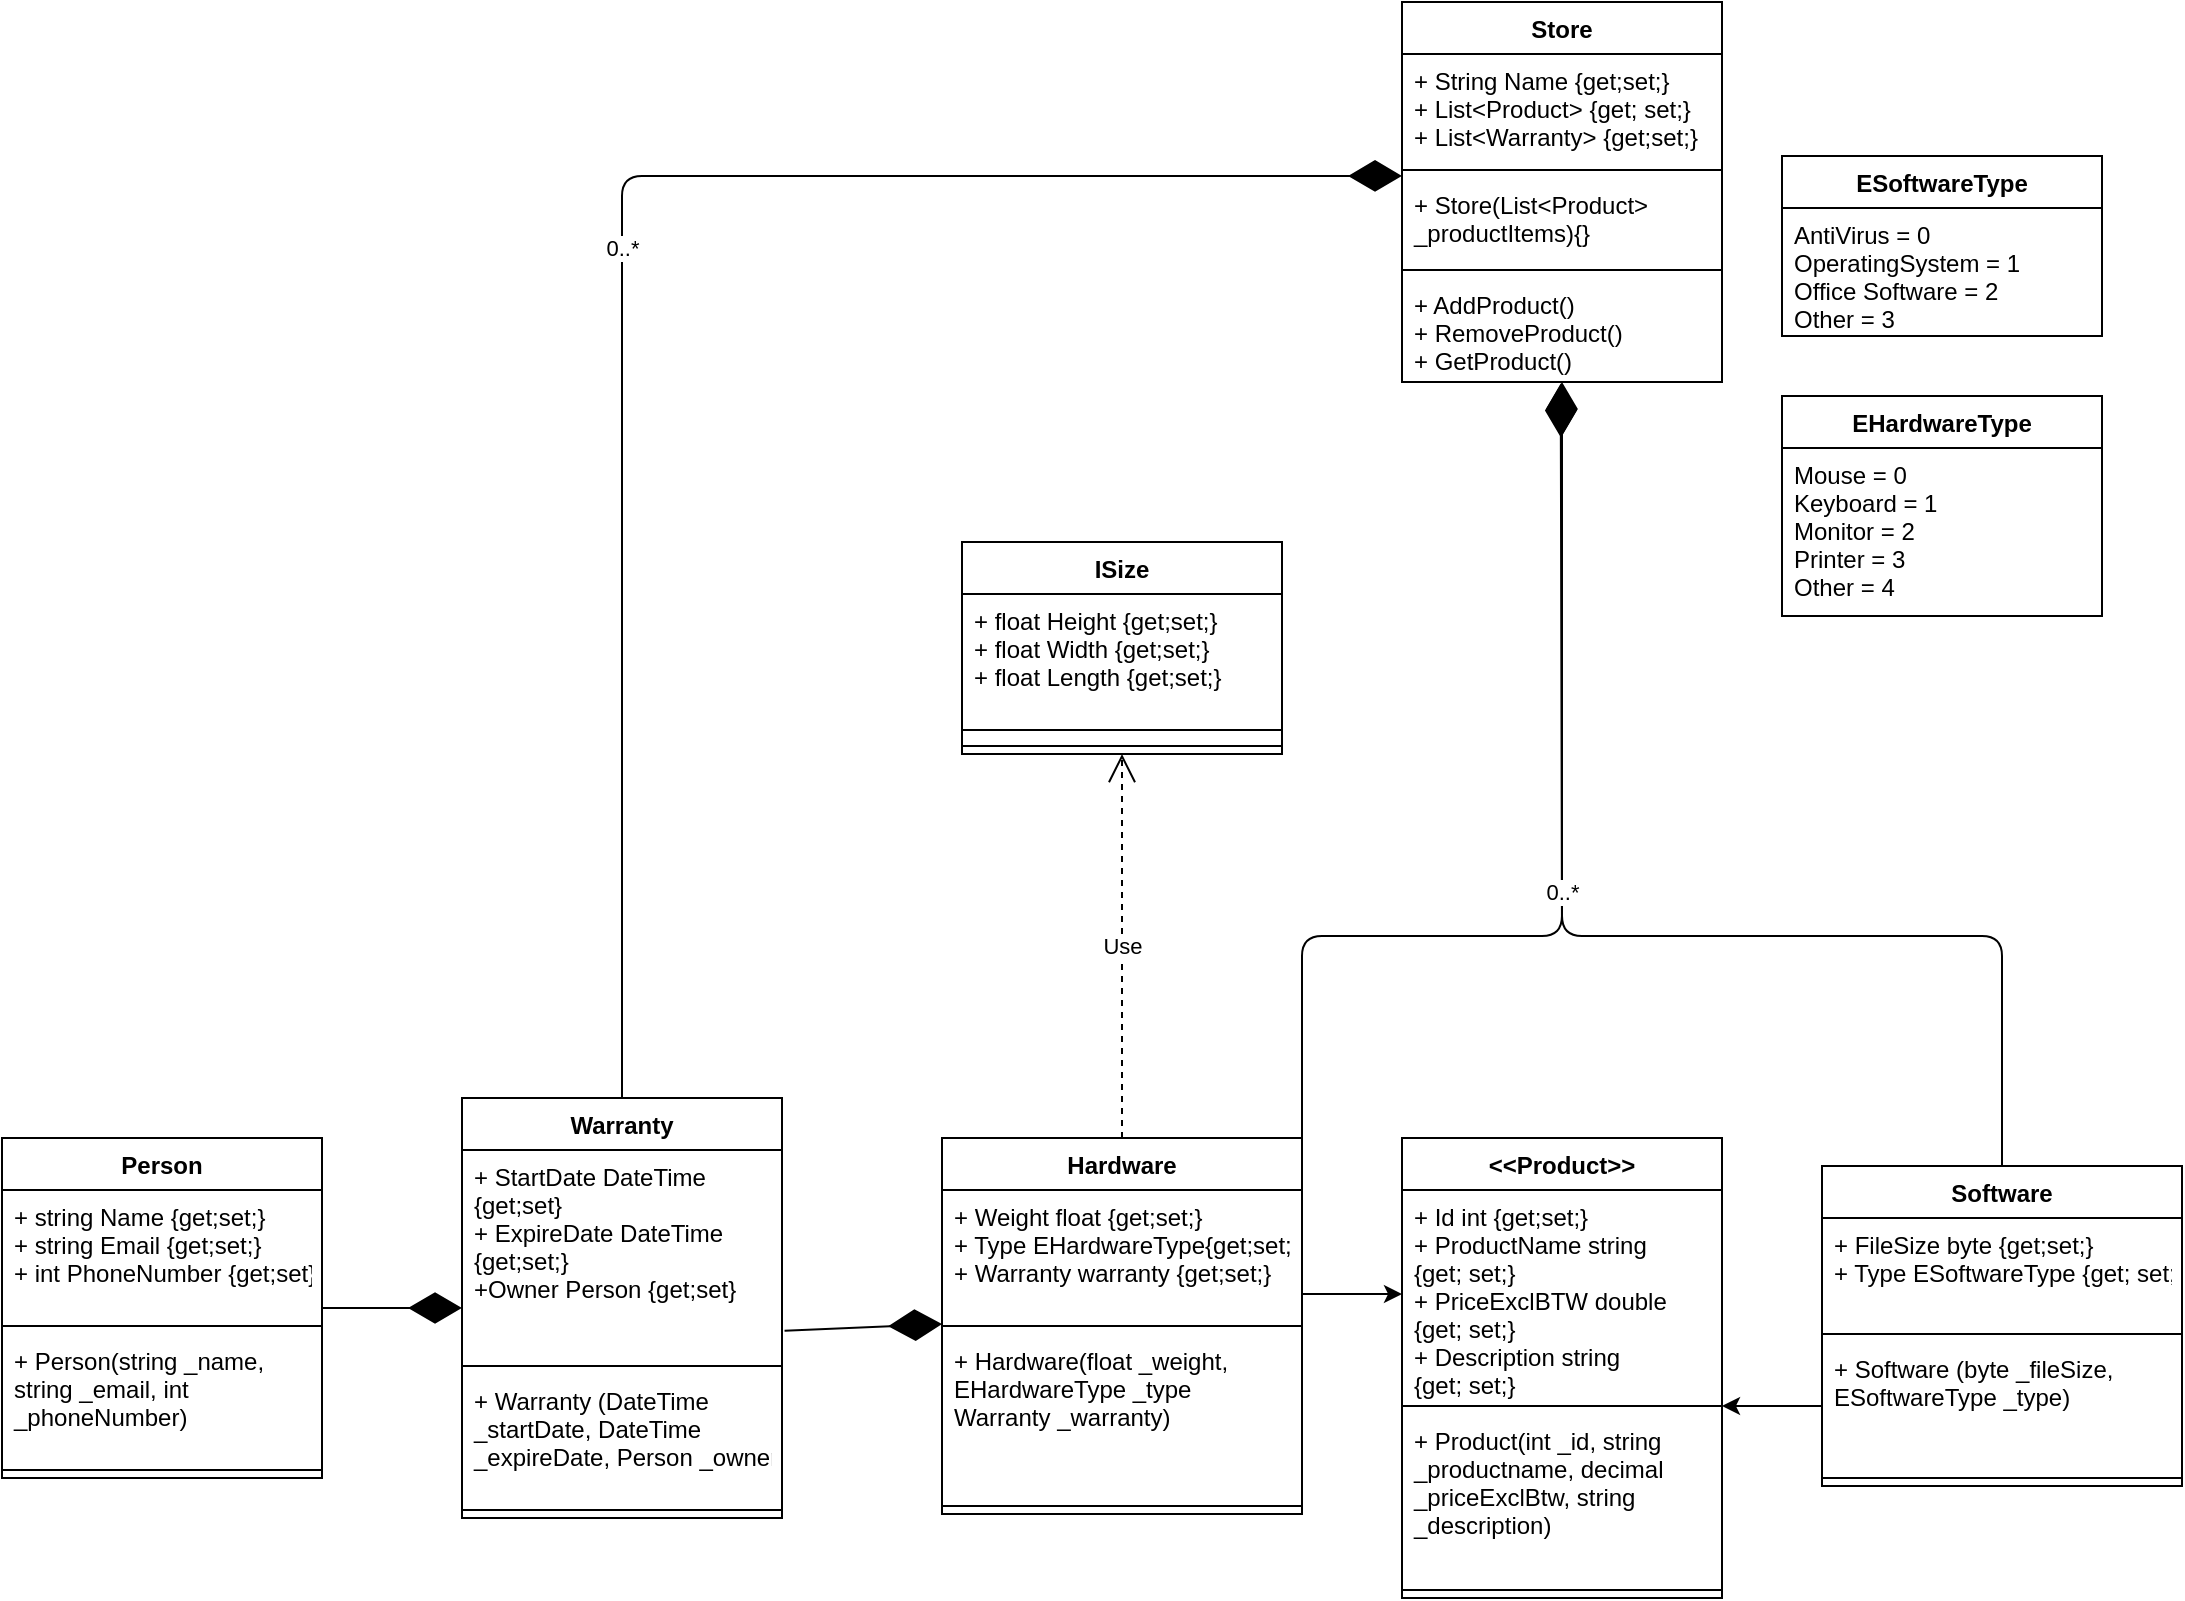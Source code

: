 <mxfile version="12.3.1" type="github" pages="1"><diagram name="Page-1" id="9f46799a-70d6-7492-0946-bef42562c5a5"><mxGraphModel dx="1182" dy="985" grid="1" gridSize="10" guides="1" tooltips="1" connect="1" arrows="1" fold="1" page="1" pageScale="1" pageWidth="1100" pageHeight="850" background="#ffffff" math="0" shadow="0"><root><mxCell id="0"/><mxCell id="1" parent="0"/><mxCell id="gRk9iyvUrBeHELt5sxf6-1" value="&lt;&lt;Product&gt;&gt;" style="swimlane;fontStyle=1;align=center;verticalAlign=top;childLayout=stackLayout;horizontal=1;startSize=26;horizontalStack=0;resizeParent=1;resizeParentMax=0;resizeLast=0;collapsible=1;marginBottom=0;" parent="1" vertex="1"><mxGeometry x="700" y="581" width="160" height="230" as="geometry"/></mxCell><mxCell id="gRk9iyvUrBeHELt5sxf6-2" value="+ Id int {get;set;}&#10;+ ProductName string &#10;{get; set;}&#10;+ PriceExclBTW double &#10;{get; set;}&#10;+ Description string &#10;{get; set;}" style="text;strokeColor=none;fillColor=none;align=left;verticalAlign=top;spacingLeft=4;spacingRight=4;overflow=hidden;rotatable=0;points=[[0,0.5],[1,0.5]];portConstraint=eastwest;" parent="gRk9iyvUrBeHELt5sxf6-1" vertex="1"><mxGeometry y="26" width="160" height="104" as="geometry"/></mxCell><mxCell id="gRk9iyvUrBeHELt5sxf6-5" value="" style="line;strokeWidth=1;fillColor=none;align=left;verticalAlign=middle;spacingTop=-1;spacingLeft=3;spacingRight=3;rotatable=0;labelPosition=right;points=[];portConstraint=eastwest;" parent="gRk9iyvUrBeHELt5sxf6-1" vertex="1"><mxGeometry y="130" width="160" height="8" as="geometry"/></mxCell><mxCell id="gRk9iyvUrBeHELt5sxf6-8" value="+ Product(int _id, string &#10;_productname, decimal&#10;_priceExclBtw, string&#10;_description)" style="text;strokeColor=none;fillColor=none;align=left;verticalAlign=top;spacingLeft=4;spacingRight=4;overflow=hidden;rotatable=0;points=[[0,0.5],[1,0.5]];portConstraint=eastwest;" parent="gRk9iyvUrBeHELt5sxf6-1" vertex="1"><mxGeometry y="138" width="160" height="84" as="geometry"/></mxCell><mxCell id="gRk9iyvUrBeHELt5sxf6-3" value="" style="line;strokeWidth=1;fillColor=none;align=left;verticalAlign=middle;spacingTop=-1;spacingLeft=3;spacingRight=3;rotatable=0;labelPosition=right;points=[];portConstraint=eastwest;" parent="gRk9iyvUrBeHELt5sxf6-1" vertex="1"><mxGeometry y="222" width="160" height="8" as="geometry"/></mxCell><mxCell id="gRk9iyvUrBeHELt5sxf6-9" value="Store" style="swimlane;fontStyle=1;align=center;verticalAlign=top;childLayout=stackLayout;horizontal=1;startSize=26;horizontalStack=0;resizeParent=1;resizeParentMax=0;resizeLast=0;collapsible=1;marginBottom=0;" parent="1" vertex="1"><mxGeometry x="700" y="13" width="160" height="190" as="geometry"><mxRectangle x="790" y="-20" width="60" height="26" as="alternateBounds"/></mxGeometry></mxCell><mxCell id="gRk9iyvUrBeHELt5sxf6-10" value="+ String Name {get;set;}&#10;+ List&lt;Product&gt; {get; set;}&#10;+ List&lt;Warranty&gt; {get;set;}" style="text;strokeColor=none;fillColor=none;align=left;verticalAlign=top;spacingLeft=4;spacingRight=4;overflow=hidden;rotatable=0;points=[[0,0.5],[1,0.5]];portConstraint=eastwest;" parent="gRk9iyvUrBeHELt5sxf6-9" vertex="1"><mxGeometry y="26" width="160" height="54" as="geometry"/></mxCell><mxCell id="gRk9iyvUrBeHELt5sxf6-14" value="" style="line;strokeWidth=1;fillColor=none;align=left;verticalAlign=middle;spacingTop=-1;spacingLeft=3;spacingRight=3;rotatable=0;labelPosition=right;points=[];portConstraint=eastwest;" parent="gRk9iyvUrBeHELt5sxf6-9" vertex="1"><mxGeometry y="80" width="160" height="8" as="geometry"/></mxCell><mxCell id="gRk9iyvUrBeHELt5sxf6-16" value="+ Store(List&lt;Product&gt; &#10;_productItems){}" style="text;strokeColor=none;fillColor=none;align=left;verticalAlign=top;spacingLeft=4;spacingRight=4;overflow=hidden;rotatable=0;points=[[0,0.5],[1,0.5]];portConstraint=eastwest;" parent="gRk9iyvUrBeHELt5sxf6-9" vertex="1"><mxGeometry y="88" width="160" height="42" as="geometry"/></mxCell><mxCell id="gRk9iyvUrBeHELt5sxf6-11" value="" style="line;strokeWidth=1;fillColor=none;align=left;verticalAlign=middle;spacingTop=-1;spacingLeft=3;spacingRight=3;rotatable=0;labelPosition=right;points=[];portConstraint=eastwest;" parent="gRk9iyvUrBeHELt5sxf6-9" vertex="1"><mxGeometry y="130" width="160" height="8" as="geometry"/></mxCell><mxCell id="gRk9iyvUrBeHELt5sxf6-12" value="+ AddProduct()&#10;+ RemoveProduct()&#10;+ GetProduct()" style="text;strokeColor=none;fillColor=none;align=left;verticalAlign=top;spacingLeft=4;spacingRight=4;overflow=hidden;rotatable=0;points=[[0,0.5],[1,0.5]];portConstraint=eastwest;" parent="gRk9iyvUrBeHELt5sxf6-9" vertex="1"><mxGeometry y="138" width="160" height="52" as="geometry"/></mxCell><mxCell id="gRk9iyvUrBeHELt5sxf6-17" value="Hardware" style="swimlane;fontStyle=1;align=center;verticalAlign=top;childLayout=stackLayout;horizontal=1;startSize=26;horizontalStack=0;resizeParent=1;resizeParentMax=0;resizeLast=0;collapsible=1;marginBottom=0;" parent="1" vertex="1"><mxGeometry x="470" y="581" width="180" height="188" as="geometry"/></mxCell><mxCell id="gRk9iyvUrBeHELt5sxf6-18" value="+ Weight float {get;set;}&#10;+ Type EHardwareType{get;set;}&#10;+ Warranty warranty {get;set;}" style="text;strokeColor=none;fillColor=none;align=left;verticalAlign=top;spacingLeft=4;spacingRight=4;overflow=hidden;rotatable=0;points=[[0,0.5],[1,0.5]];portConstraint=eastwest;" parent="gRk9iyvUrBeHELt5sxf6-17" vertex="1"><mxGeometry y="26" width="180" height="64" as="geometry"/></mxCell><mxCell id="gRk9iyvUrBeHELt5sxf6-28" value="" style="line;strokeWidth=1;fillColor=none;align=left;verticalAlign=middle;spacingTop=-1;spacingLeft=3;spacingRight=3;rotatable=0;labelPosition=right;points=[];portConstraint=eastwest;" parent="gRk9iyvUrBeHELt5sxf6-17" vertex="1"><mxGeometry y="90" width="180" height="8" as="geometry"/></mxCell><mxCell id="gRk9iyvUrBeHELt5sxf6-29" value="+ Hardware(float _weight,  &#10;EHardwareType _type&#10;Warranty _warranty)" style="text;strokeColor=none;fillColor=none;align=left;verticalAlign=top;spacingLeft=4;spacingRight=4;overflow=hidden;rotatable=0;points=[[0,0.5],[1,0.5]];portConstraint=eastwest;" parent="gRk9iyvUrBeHELt5sxf6-17" vertex="1"><mxGeometry y="98" width="180" height="82" as="geometry"/></mxCell><mxCell id="gRk9iyvUrBeHELt5sxf6-19" value="" style="line;strokeWidth=1;fillColor=none;align=left;verticalAlign=middle;spacingTop=-1;spacingLeft=3;spacingRight=3;rotatable=0;labelPosition=right;points=[];portConstraint=eastwest;" parent="gRk9iyvUrBeHELt5sxf6-17" vertex="1"><mxGeometry y="180" width="180" height="8" as="geometry"/></mxCell><mxCell id="gRk9iyvUrBeHELt5sxf6-30" value="Software" style="swimlane;fontStyle=1;align=center;verticalAlign=top;childLayout=stackLayout;horizontal=1;startSize=26;horizontalStack=0;resizeParent=1;resizeParentMax=0;resizeLast=0;collapsible=1;marginBottom=0;" parent="1" vertex="1"><mxGeometry x="910" y="595" width="180" height="160" as="geometry"/></mxCell><mxCell id="gRk9iyvUrBeHELt5sxf6-31" value="+ FileSize byte {get;set;}&#10;+ Type ESoftwareType {get; set;}" style="text;strokeColor=none;fillColor=none;align=left;verticalAlign=top;spacingLeft=4;spacingRight=4;overflow=hidden;rotatable=0;points=[[0,0.5],[1,0.5]];portConstraint=eastwest;" parent="gRk9iyvUrBeHELt5sxf6-30" vertex="1"><mxGeometry y="26" width="180" height="54" as="geometry"/></mxCell><mxCell id="gRk9iyvUrBeHELt5sxf6-32" value="" style="line;strokeWidth=1;fillColor=none;align=left;verticalAlign=middle;spacingTop=-1;spacingLeft=3;spacingRight=3;rotatable=0;labelPosition=right;points=[];portConstraint=eastwest;" parent="gRk9iyvUrBeHELt5sxf6-30" vertex="1"><mxGeometry y="80" width="180" height="8" as="geometry"/></mxCell><mxCell id="gRk9iyvUrBeHELt5sxf6-33" value="+ Software (byte _fileSize,&#10;ESoftwareType _type)" style="text;strokeColor=none;fillColor=none;align=left;verticalAlign=top;spacingLeft=4;spacingRight=4;overflow=hidden;rotatable=0;points=[[0,0.5],[1,0.5]];portConstraint=eastwest;" parent="gRk9iyvUrBeHELt5sxf6-30" vertex="1"><mxGeometry y="88" width="180" height="64" as="geometry"/></mxCell><mxCell id="gRk9iyvUrBeHELt5sxf6-34" value="" style="line;strokeWidth=1;fillColor=none;align=left;verticalAlign=middle;spacingTop=-1;spacingLeft=3;spacingRight=3;rotatable=0;labelPosition=right;points=[];portConstraint=eastwest;" parent="gRk9iyvUrBeHELt5sxf6-30" vertex="1"><mxGeometry y="152" width="180" height="8" as="geometry"/></mxCell><mxCell id="gRk9iyvUrBeHELt5sxf6-40" value="Warranty" style="swimlane;fontStyle=1;align=center;verticalAlign=top;childLayout=stackLayout;horizontal=1;startSize=26;horizontalStack=0;resizeParent=1;resizeParentMax=0;resizeLast=0;collapsible=1;marginBottom=0;" parent="1" vertex="1"><mxGeometry x="230" y="561" width="160" height="210" as="geometry"/></mxCell><mxCell id="gRk9iyvUrBeHELt5sxf6-41" value="+ StartDate DateTime &#10;{get;set}&#10;+ ExpireDate DateTime &#10;{get;set;}&#10;+Owner Person {get;set}" style="text;strokeColor=none;fillColor=none;align=left;verticalAlign=top;spacingLeft=4;spacingRight=4;overflow=hidden;rotatable=0;points=[[0,0.5],[1,0.5]];portConstraint=eastwest;" parent="gRk9iyvUrBeHELt5sxf6-40" vertex="1"><mxGeometry y="26" width="160" height="104" as="geometry"/></mxCell><mxCell id="gRk9iyvUrBeHELt5sxf6-42" value="" style="line;strokeWidth=1;fillColor=none;align=left;verticalAlign=middle;spacingTop=-1;spacingLeft=3;spacingRight=3;rotatable=0;labelPosition=right;points=[];portConstraint=eastwest;" parent="gRk9iyvUrBeHELt5sxf6-40" vertex="1"><mxGeometry y="130" width="160" height="8" as="geometry"/></mxCell><mxCell id="gRk9iyvUrBeHELt5sxf6-43" value="+ Warranty (DateTime &#10;_startDate, DateTime &#10;_expireDate, Person _owner)" style="text;strokeColor=none;fillColor=none;align=left;verticalAlign=top;spacingLeft=4;spacingRight=4;overflow=hidden;rotatable=0;points=[[0,0.5],[1,0.5]];portConstraint=eastwest;" parent="gRk9iyvUrBeHELt5sxf6-40" vertex="1"><mxGeometry y="138" width="160" height="64" as="geometry"/></mxCell><mxCell id="gRk9iyvUrBeHELt5sxf6-44" value="" style="line;strokeWidth=1;fillColor=none;align=left;verticalAlign=middle;spacingTop=-1;spacingLeft=3;spacingRight=3;rotatable=0;labelPosition=right;points=[];portConstraint=eastwest;" parent="gRk9iyvUrBeHELt5sxf6-40" vertex="1"><mxGeometry y="202" width="160" height="8" as="geometry"/></mxCell><mxCell id="gRk9iyvUrBeHELt5sxf6-46" value="ISize" style="swimlane;fontStyle=1;align=center;verticalAlign=top;childLayout=stackLayout;horizontal=1;startSize=26;horizontalStack=0;resizeParent=1;resizeParentMax=0;resizeLast=0;collapsible=1;marginBottom=0;" parent="1" vertex="1"><mxGeometry x="480" y="283" width="160" height="106" as="geometry"/></mxCell><mxCell id="gRk9iyvUrBeHELt5sxf6-47" value="+ float Height {get;set;}&#10;+ float Width {get;set;}&#10;+ float Length {get;set;}" style="text;strokeColor=none;fillColor=none;align=left;verticalAlign=top;spacingLeft=4;spacingRight=4;overflow=hidden;rotatable=0;points=[[0,0.5],[1,0.5]];portConstraint=eastwest;" parent="gRk9iyvUrBeHELt5sxf6-46" vertex="1"><mxGeometry y="26" width="160" height="64" as="geometry"/></mxCell><mxCell id="gRk9iyvUrBeHELt5sxf6-48" value="" style="line;strokeWidth=1;fillColor=none;align=left;verticalAlign=middle;spacingTop=-1;spacingLeft=3;spacingRight=3;rotatable=0;labelPosition=right;points=[];portConstraint=eastwest;" parent="gRk9iyvUrBeHELt5sxf6-46" vertex="1"><mxGeometry y="90" width="160" height="8" as="geometry"/></mxCell><mxCell id="gRk9iyvUrBeHELt5sxf6-50" value="" style="line;strokeWidth=1;fillColor=none;align=left;verticalAlign=middle;spacingTop=-1;spacingLeft=3;spacingRight=3;rotatable=0;labelPosition=right;points=[];portConstraint=eastwest;" parent="gRk9iyvUrBeHELt5sxf6-46" vertex="1"><mxGeometry y="98" width="160" height="8" as="geometry"/></mxCell><mxCell id="gRk9iyvUrBeHELt5sxf6-52" value="Person" style="swimlane;fontStyle=1;align=center;verticalAlign=top;childLayout=stackLayout;horizontal=1;startSize=26;horizontalStack=0;resizeParent=1;resizeParentMax=0;resizeLast=0;collapsible=1;marginBottom=0;" parent="1" vertex="1"><mxGeometry y="581" width="160" height="170" as="geometry"/></mxCell><mxCell id="gRk9iyvUrBeHELt5sxf6-53" value="+ string Name {get;set;}&#10;+ string Email {get;set;}&#10;+ int PhoneNumber {get;set}" style="text;strokeColor=none;fillColor=none;align=left;verticalAlign=top;spacingLeft=4;spacingRight=4;overflow=hidden;rotatable=0;points=[[0,0.5],[1,0.5]];portConstraint=eastwest;" parent="gRk9iyvUrBeHELt5sxf6-52" vertex="1"><mxGeometry y="26" width="160" height="64" as="geometry"/></mxCell><mxCell id="gRk9iyvUrBeHELt5sxf6-54" value="" style="line;strokeWidth=1;fillColor=none;align=left;verticalAlign=middle;spacingTop=-1;spacingLeft=3;spacingRight=3;rotatable=0;labelPosition=right;points=[];portConstraint=eastwest;" parent="gRk9iyvUrBeHELt5sxf6-52" vertex="1"><mxGeometry y="90" width="160" height="8" as="geometry"/></mxCell><mxCell id="gRk9iyvUrBeHELt5sxf6-55" value="+ Person(string _name,&#10;string _email, int&#10;_phoneNumber)" style="text;strokeColor=none;fillColor=none;align=left;verticalAlign=top;spacingLeft=4;spacingRight=4;overflow=hidden;rotatable=0;points=[[0,0.5],[1,0.5]];portConstraint=eastwest;" parent="gRk9iyvUrBeHELt5sxf6-52" vertex="1"><mxGeometry y="98" width="160" height="64" as="geometry"/></mxCell><mxCell id="gRk9iyvUrBeHELt5sxf6-56" value="" style="line;strokeWidth=1;fillColor=none;align=left;verticalAlign=middle;spacingTop=-1;spacingLeft=3;spacingRight=3;rotatable=0;labelPosition=right;points=[];portConstraint=eastwest;" parent="gRk9iyvUrBeHELt5sxf6-52" vertex="1"><mxGeometry y="162" width="160" height="8" as="geometry"/></mxCell><mxCell id="gRk9iyvUrBeHELt5sxf6-66" value="&lt;br&gt;" style="endArrow=diamondThin;endFill=1;endSize=24;html=1;exitX=0.5;exitY=0;exitDx=0;exitDy=0;" parent="1" source="gRk9iyvUrBeHELt5sxf6-30" target="gRk9iyvUrBeHELt5sxf6-12" edge="1"><mxGeometry width="160" relative="1" as="geometry"><mxPoint x="780" y="283" as="sourcePoint"/><mxPoint x="780" y="203" as="targetPoint"/><Array as="points"><mxPoint x="1000" y="480"/><mxPoint x="780" y="480"/></Array></mxGeometry></mxCell><mxCell id="gRk9iyvUrBeHELt5sxf6-69" value="" style="endArrow=diamondThin;endFill=1;endSize=24;html=1;" parent="1" source="gRk9iyvUrBeHELt5sxf6-52" target="gRk9iyvUrBeHELt5sxf6-40" edge="1"><mxGeometry width="160" relative="1" as="geometry"><mxPoint x="210" y="413" as="sourcePoint"/><mxPoint x="370" y="413" as="targetPoint"/></mxGeometry></mxCell><mxCell id="gRk9iyvUrBeHELt5sxf6-71" value="Use" style="endArrow=open;endSize=12;dashed=1;html=1;" parent="1" source="gRk9iyvUrBeHELt5sxf6-17" target="gRk9iyvUrBeHELt5sxf6-50" edge="1"><mxGeometry width="160" relative="1" as="geometry"><mxPoint x="480" y="689" as="sourcePoint"/><mxPoint x="400" y="689" as="targetPoint"/></mxGeometry></mxCell><mxCell id="rXtUahPf8AeVrS7JoxL8-1" value="ESoftwareType" style="swimlane;fontStyle=1;align=center;verticalAlign=top;childLayout=stackLayout;horizontal=1;startSize=26;horizontalStack=0;resizeParent=1;resizeParentMax=0;resizeLast=0;collapsible=1;marginBottom=0;" parent="1" vertex="1"><mxGeometry x="890" y="90" width="160" height="90" as="geometry"><mxRectangle x="790" y="-20" width="60" height="26" as="alternateBounds"/></mxGeometry></mxCell><mxCell id="rXtUahPf8AeVrS7JoxL8-2" value="AntiVirus = 0&#10;OperatingSystem = 1&#10;Office Software = 2&#10;Other = 3" style="text;strokeColor=none;fillColor=none;align=left;verticalAlign=top;spacingLeft=4;spacingRight=4;overflow=hidden;rotatable=0;points=[[0,0.5],[1,0.5]];portConstraint=eastwest;" parent="rXtUahPf8AeVrS7JoxL8-1" vertex="1"><mxGeometry y="26" width="160" height="64" as="geometry"/></mxCell><mxCell id="rXtUahPf8AeVrS7JoxL8-7" value="0..*" style="endArrow=diamondThin;endFill=1;endSize=24;html=1;exitX=0.5;exitY=0;exitDx=0;exitDy=0;entryX=0;entryY=-0.024;entryDx=0;entryDy=0;entryPerimeter=0;" parent="1" source="gRk9iyvUrBeHELt5sxf6-40" target="gRk9iyvUrBeHELt5sxf6-16" edge="1"><mxGeometry width="160" relative="1" as="geometry"><mxPoint x="290" y="120" as="sourcePoint"/><mxPoint x="670" y="110" as="targetPoint"/><Array as="points"><mxPoint x="310" y="100"/></Array></mxGeometry></mxCell><mxCell id="rXtUahPf8AeVrS7JoxL8-8" value="EHardwareType" style="swimlane;fontStyle=1;align=center;verticalAlign=top;childLayout=stackLayout;horizontal=1;startSize=26;horizontalStack=0;resizeParent=1;resizeParentMax=0;resizeLast=0;collapsible=1;marginBottom=0;" parent="1" vertex="1"><mxGeometry x="890" y="210" width="160" height="110" as="geometry"><mxRectangle x="790" y="-20" width="60" height="26" as="alternateBounds"/></mxGeometry></mxCell><mxCell id="rXtUahPf8AeVrS7JoxL8-9" value="Mouse = 0&#10;Keyboard = 1&#10;Monitor = 2&#10;Printer = 3&#10;Other = 4" style="text;strokeColor=none;fillColor=none;align=left;verticalAlign=top;spacingLeft=4;spacingRight=4;overflow=hidden;rotatable=0;points=[[0,0.5],[1,0.5]];portConstraint=eastwest;" parent="rXtUahPf8AeVrS7JoxL8-8" vertex="1"><mxGeometry y="26" width="160" height="84" as="geometry"/></mxCell><mxCell id="GVTnDfyeF7MBmj2zbJsO-1" value="" style="endArrow=diamondThin;endFill=1;endSize=24;html=1;exitX=1.008;exitY=0.869;exitDx=0;exitDy=0;exitPerimeter=0;" edge="1" parent="1" source="gRk9iyvUrBeHELt5sxf6-41"><mxGeometry width="160" relative="1" as="geometry"><mxPoint x="400.0" y="674" as="sourcePoint"/><mxPoint x="470" y="674" as="targetPoint"/></mxGeometry></mxCell><mxCell id="GVTnDfyeF7MBmj2zbJsO-2" value="" style="edgeStyle=orthogonalEdgeStyle;rounded=0;orthogonalLoop=1;jettySize=auto;html=1;" edge="1" parent="1" source="gRk9iyvUrBeHELt5sxf6-33" target="gRk9iyvUrBeHELt5sxf6-5"><mxGeometry relative="1" as="geometry"/></mxCell><mxCell id="GVTnDfyeF7MBmj2zbJsO-3" value="" style="edgeStyle=orthogonalEdgeStyle;rounded=0;orthogonalLoop=1;jettySize=auto;html=1;entryX=0;entryY=0.5;entryDx=0;entryDy=0;exitX=0.998;exitY=0.813;exitDx=0;exitDy=0;exitPerimeter=0;" edge="1" parent="1" source="gRk9iyvUrBeHELt5sxf6-18" target="gRk9iyvUrBeHELt5sxf6-2"><mxGeometry relative="1" as="geometry"><Array as="points"><mxPoint x="670" y="659"/><mxPoint x="670" y="659"/></Array></mxGeometry></mxCell><mxCell id="GVTnDfyeF7MBmj2zbJsO-4" value="0..*" style="endArrow=diamondThin;endFill=1;endSize=24;html=1;entryX=0.496;entryY=1.014;entryDx=0;entryDy=0;entryPerimeter=0;exitX=1;exitY=0;exitDx=0;exitDy=0;exitPerimeter=0;" edge="1" parent="1" source="gRk9iyvUrBeHELt5sxf6-17" target="gRk9iyvUrBeHELt5sxf6-12"><mxGeometry width="160" relative="1" as="geometry"><mxPoint x="1010" y="605" as="sourcePoint"/><mxPoint x="780" y="210" as="targetPoint"/><Array as="points"><mxPoint x="650" y="480"/><mxPoint x="780" y="480"/></Array></mxGeometry></mxCell></root></mxGraphModel></diagram></mxfile>